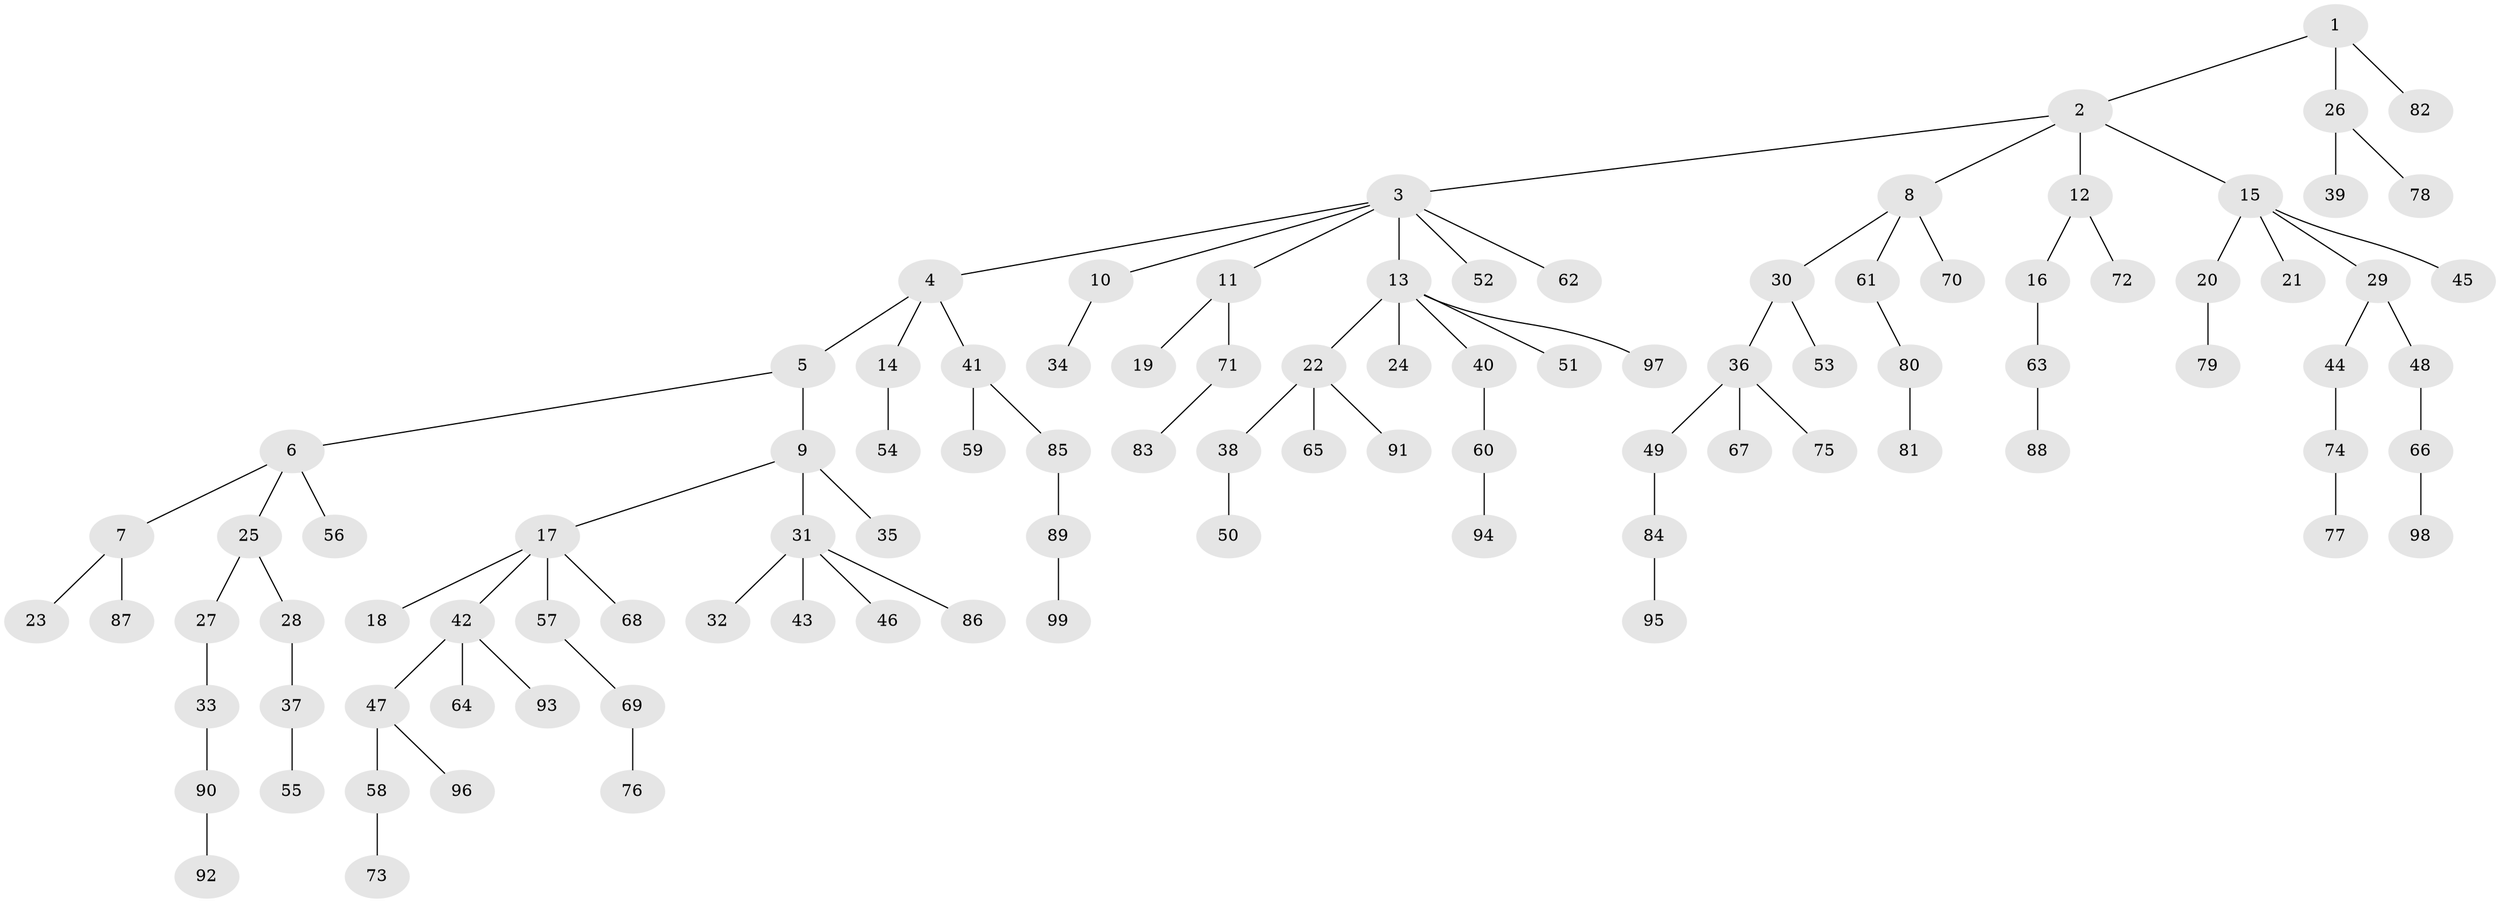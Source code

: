 // coarse degree distribution, {4: 0.15384615384615385, 5: 0.05128205128205128, 3: 0.02564102564102564, 2: 0.23076923076923078, 1: 0.5384615384615384}
// Generated by graph-tools (version 1.1) at 2025/19/03/04/25 18:19:21]
// undirected, 99 vertices, 98 edges
graph export_dot {
graph [start="1"]
  node [color=gray90,style=filled];
  1;
  2;
  3;
  4;
  5;
  6;
  7;
  8;
  9;
  10;
  11;
  12;
  13;
  14;
  15;
  16;
  17;
  18;
  19;
  20;
  21;
  22;
  23;
  24;
  25;
  26;
  27;
  28;
  29;
  30;
  31;
  32;
  33;
  34;
  35;
  36;
  37;
  38;
  39;
  40;
  41;
  42;
  43;
  44;
  45;
  46;
  47;
  48;
  49;
  50;
  51;
  52;
  53;
  54;
  55;
  56;
  57;
  58;
  59;
  60;
  61;
  62;
  63;
  64;
  65;
  66;
  67;
  68;
  69;
  70;
  71;
  72;
  73;
  74;
  75;
  76;
  77;
  78;
  79;
  80;
  81;
  82;
  83;
  84;
  85;
  86;
  87;
  88;
  89;
  90;
  91;
  92;
  93;
  94;
  95;
  96;
  97;
  98;
  99;
  1 -- 2;
  1 -- 26;
  1 -- 82;
  2 -- 3;
  2 -- 8;
  2 -- 12;
  2 -- 15;
  3 -- 4;
  3 -- 10;
  3 -- 11;
  3 -- 13;
  3 -- 52;
  3 -- 62;
  4 -- 5;
  4 -- 14;
  4 -- 41;
  5 -- 6;
  5 -- 9;
  6 -- 7;
  6 -- 25;
  6 -- 56;
  7 -- 23;
  7 -- 87;
  8 -- 30;
  8 -- 61;
  8 -- 70;
  9 -- 17;
  9 -- 31;
  9 -- 35;
  10 -- 34;
  11 -- 19;
  11 -- 71;
  12 -- 16;
  12 -- 72;
  13 -- 22;
  13 -- 24;
  13 -- 40;
  13 -- 51;
  13 -- 97;
  14 -- 54;
  15 -- 20;
  15 -- 21;
  15 -- 29;
  15 -- 45;
  16 -- 63;
  17 -- 18;
  17 -- 42;
  17 -- 57;
  17 -- 68;
  20 -- 79;
  22 -- 38;
  22 -- 65;
  22 -- 91;
  25 -- 27;
  25 -- 28;
  26 -- 39;
  26 -- 78;
  27 -- 33;
  28 -- 37;
  29 -- 44;
  29 -- 48;
  30 -- 36;
  30 -- 53;
  31 -- 32;
  31 -- 43;
  31 -- 46;
  31 -- 86;
  33 -- 90;
  36 -- 49;
  36 -- 67;
  36 -- 75;
  37 -- 55;
  38 -- 50;
  40 -- 60;
  41 -- 59;
  41 -- 85;
  42 -- 47;
  42 -- 64;
  42 -- 93;
  44 -- 74;
  47 -- 58;
  47 -- 96;
  48 -- 66;
  49 -- 84;
  57 -- 69;
  58 -- 73;
  60 -- 94;
  61 -- 80;
  63 -- 88;
  66 -- 98;
  69 -- 76;
  71 -- 83;
  74 -- 77;
  80 -- 81;
  84 -- 95;
  85 -- 89;
  89 -- 99;
  90 -- 92;
}
